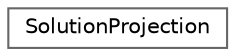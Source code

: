 digraph "Graphical Class Hierarchy"
{
 // LATEX_PDF_SIZE
  bgcolor="transparent";
  edge [fontname=Helvetica,fontsize=10,labelfontname=Helvetica,labelfontsize=10];
  node [fontname=Helvetica,fontsize=10,shape=box,height=0.2,width=0.4];
  rankdir="LR";
  Node0 [id="Node000000",label="SolutionProjection",height=0.2,width=0.4,color="grey40", fillcolor="white", style="filled",URL="$classSolutionProjection.html",tooltip=" "];
}

